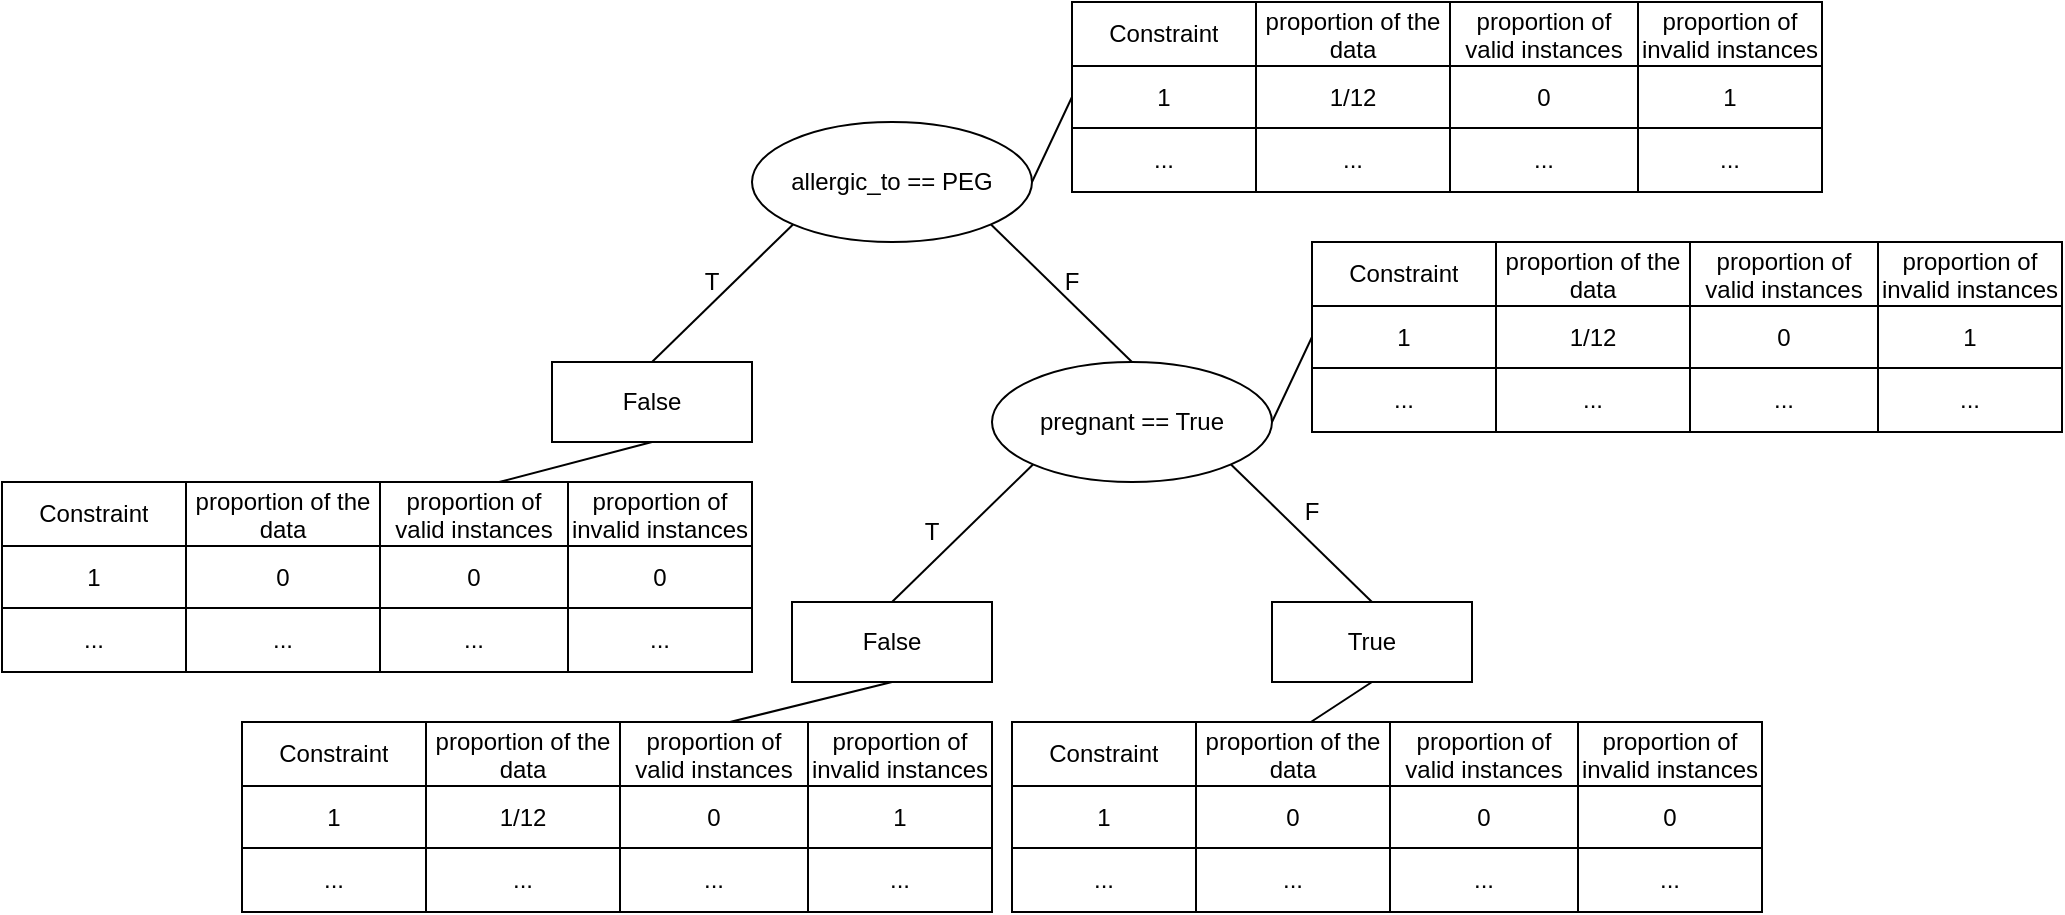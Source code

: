 <mxfile version="15.5.0" type="device"><diagram id="9Ys09b4Mtnu84P6SAnuR" name="Page-1"><mxGraphModel dx="2431" dy="877" grid="1" gridSize="10" guides="1" tooltips="1" connect="1" arrows="1" fold="1" page="1" pageScale="1" pageWidth="1169" pageHeight="1654" math="0" shadow="0"><root><mxCell id="0"/><mxCell id="1" parent="0"/><mxCell id="6cpjqheVmS0y2px9c0vN-4" style="rounded=0;orthogonalLoop=1;jettySize=auto;html=1;exitX=0;exitY=1;exitDx=0;exitDy=0;entryX=0.5;entryY=0;entryDx=0;entryDy=0;endArrow=none;endFill=0;" edge="1" parent="1" source="6cpjqheVmS0y2px9c0vN-1" target="6cpjqheVmS0y2px9c0vN-3"><mxGeometry relative="1" as="geometry"/></mxCell><mxCell id="6cpjqheVmS0y2px9c0vN-8" style="edgeStyle=none;rounded=0;orthogonalLoop=1;jettySize=auto;html=1;exitX=1;exitY=1;exitDx=0;exitDy=0;entryX=0.5;entryY=0;entryDx=0;entryDy=0;endArrow=none;endFill=0;" edge="1" parent="1" source="6cpjqheVmS0y2px9c0vN-1" target="6cpjqheVmS0y2px9c0vN-7"><mxGeometry relative="1" as="geometry"/></mxCell><mxCell id="6cpjqheVmS0y2px9c0vN-30" style="edgeStyle=none;rounded=0;orthogonalLoop=1;jettySize=auto;html=1;exitX=1;exitY=0.5;exitDx=0;exitDy=0;entryX=0;entryY=0.5;entryDx=0;entryDy=0;endArrow=none;endFill=0;" edge="1" parent="1" source="6cpjqheVmS0y2px9c0vN-1" target="6cpjqheVmS0y2px9c0vN-146"><mxGeometry relative="1" as="geometry"><mxPoint x="385" y="77.5" as="targetPoint"/></mxGeometry></mxCell><mxCell id="6cpjqheVmS0y2px9c0vN-1" value="allergic_to == PEG" style="ellipse;whiteSpace=wrap;html=1;" vertex="1" parent="1"><mxGeometry x="210" y="80" width="140" height="60" as="geometry"/></mxCell><mxCell id="6cpjqheVmS0y2px9c0vN-91" style="edgeStyle=none;rounded=0;orthogonalLoop=1;jettySize=auto;html=1;exitX=0.5;exitY=1;exitDx=0;exitDy=0;endArrow=none;endFill=0;" edge="1" parent="1" source="6cpjqheVmS0y2px9c0vN-3" target="6cpjqheVmS0y2px9c0vN-76"><mxGeometry relative="1" as="geometry"/></mxCell><mxCell id="6cpjqheVmS0y2px9c0vN-3" value="False" style="rounded=0;whiteSpace=wrap;html=1;" vertex="1" parent="1"><mxGeometry x="110" y="200" width="100" height="40" as="geometry"/></mxCell><mxCell id="6cpjqheVmS0y2px9c0vN-5" value="T" style="text;html=1;strokeColor=none;fillColor=none;align=center;verticalAlign=middle;whiteSpace=wrap;rounded=0;" vertex="1" parent="1"><mxGeometry x="160" y="145" width="60" height="30" as="geometry"/></mxCell><mxCell id="6cpjqheVmS0y2px9c0vN-10" style="edgeStyle=none;rounded=0;orthogonalLoop=1;jettySize=auto;html=1;exitX=0;exitY=1;exitDx=0;exitDy=0;endArrow=none;endFill=0;" edge="1" parent="1" source="6cpjqheVmS0y2px9c0vN-7"><mxGeometry relative="1" as="geometry"><mxPoint x="280" y="320" as="targetPoint"/></mxGeometry></mxCell><mxCell id="6cpjqheVmS0y2px9c0vN-14" style="edgeStyle=none;rounded=0;orthogonalLoop=1;jettySize=auto;html=1;exitX=1;exitY=1;exitDx=0;exitDy=0;entryX=0.5;entryY=0;entryDx=0;entryDy=0;endArrow=none;endFill=0;" edge="1" parent="1" source="6cpjqheVmS0y2px9c0vN-7" target="6cpjqheVmS0y2px9c0vN-13"><mxGeometry relative="1" as="geometry"/></mxCell><mxCell id="6cpjqheVmS0y2px9c0vN-74" style="edgeStyle=none;rounded=0;orthogonalLoop=1;jettySize=auto;html=1;exitX=1;exitY=0.5;exitDx=0;exitDy=0;entryX=0;entryY=0.5;entryDx=0;entryDy=0;endArrow=none;endFill=0;" edge="1" parent="1" source="6cpjqheVmS0y2px9c0vN-7"><mxGeometry relative="1" as="geometry"><mxPoint x="490" y="187.5" as="targetPoint"/></mxGeometry></mxCell><mxCell id="6cpjqheVmS0y2px9c0vN-7" value="pregnant == True" style="ellipse;whiteSpace=wrap;html=1;" vertex="1" parent="1"><mxGeometry x="330" y="200" width="140" height="60" as="geometry"/></mxCell><mxCell id="6cpjqheVmS0y2px9c0vN-9" value="F" style="text;html=1;strokeColor=none;fillColor=none;align=center;verticalAlign=middle;whiteSpace=wrap;rounded=0;" vertex="1" parent="1"><mxGeometry x="340" y="145" width="60" height="30" as="geometry"/></mxCell><mxCell id="6cpjqheVmS0y2px9c0vN-52" style="edgeStyle=none;rounded=0;orthogonalLoop=1;jettySize=auto;html=1;exitX=0.5;exitY=1;exitDx=0;exitDy=0;endArrow=none;endFill=0;entryX=0.629;entryY=0.063;entryDx=0;entryDy=0;entryPerimeter=0;" edge="1" parent="1" source="6cpjqheVmS0y2px9c0vN-11" target="6cpjqheVmS0y2px9c0vN-93"><mxGeometry relative="1" as="geometry"><mxPoint x="249.444" y="380" as="targetPoint"/></mxGeometry></mxCell><mxCell id="6cpjqheVmS0y2px9c0vN-11" value="False" style="rounded=0;whiteSpace=wrap;html=1;" vertex="1" parent="1"><mxGeometry x="230" y="320" width="100" height="40" as="geometry"/></mxCell><mxCell id="6cpjqheVmS0y2px9c0vN-12" value="T" style="text;html=1;strokeColor=none;fillColor=none;align=center;verticalAlign=middle;whiteSpace=wrap;rounded=0;" vertex="1" parent="1"><mxGeometry x="270" y="270" width="60" height="30" as="geometry"/></mxCell><mxCell id="6cpjqheVmS0y2px9c0vN-63" style="edgeStyle=none;rounded=0;orthogonalLoop=1;jettySize=auto;html=1;exitX=0.5;exitY=1;exitDx=0;exitDy=0;endArrow=none;endFill=0;" edge="1" parent="1" source="6cpjqheVmS0y2px9c0vN-13"><mxGeometry relative="1" as="geometry"><mxPoint x="489.444" y="380" as="targetPoint"/></mxGeometry></mxCell><mxCell id="6cpjqheVmS0y2px9c0vN-13" value="True" style="rounded=0;whiteSpace=wrap;html=1;" vertex="1" parent="1"><mxGeometry x="470" y="320" width="100" height="40" as="geometry"/></mxCell><mxCell id="6cpjqheVmS0y2px9c0vN-15" value="F" style="text;html=1;strokeColor=none;fillColor=none;align=center;verticalAlign=middle;whiteSpace=wrap;rounded=0;" vertex="1" parent="1"><mxGeometry x="460" y="260" width="60" height="30" as="geometry"/></mxCell><mxCell id="6cpjqheVmS0y2px9c0vN-75" value="" style="shape=table;startSize=0;container=1;collapsible=0;childLayout=tableLayout;" vertex="1" parent="1"><mxGeometry x="-165" y="260" width="375" height="95" as="geometry"/></mxCell><mxCell id="6cpjqheVmS0y2px9c0vN-76" value="" style="shape=partialRectangle;collapsible=0;dropTarget=0;pointerEvents=0;fillColor=none;top=0;left=0;bottom=0;right=0;points=[[0,0.5],[1,0.5]];portConstraint=eastwest;" vertex="1" parent="6cpjqheVmS0y2px9c0vN-75"><mxGeometry width="375" height="32" as="geometry"/></mxCell><mxCell id="6cpjqheVmS0y2px9c0vN-77" value="Constraint" style="shape=partialRectangle;html=1;whiteSpace=wrap;connectable=0;overflow=hidden;fillColor=none;top=0;left=0;bottom=0;right=0;pointerEvents=1;" vertex="1" parent="6cpjqheVmS0y2px9c0vN-76"><mxGeometry width="92" height="32" as="geometry"><mxRectangle width="92" height="32" as="alternateBounds"/></mxGeometry></mxCell><mxCell id="6cpjqheVmS0y2px9c0vN-78" value="proportion of the data" style="shape=partialRectangle;html=1;whiteSpace=wrap;connectable=0;overflow=hidden;fillColor=none;top=0;left=0;bottom=0;right=0;pointerEvents=1;" vertex="1" parent="6cpjqheVmS0y2px9c0vN-76"><mxGeometry x="92" width="97" height="32" as="geometry"><mxRectangle width="97" height="32" as="alternateBounds"/></mxGeometry></mxCell><mxCell id="6cpjqheVmS0y2px9c0vN-79" value="proportion of valid instances" style="shape=partialRectangle;html=1;whiteSpace=wrap;connectable=0;overflow=hidden;fillColor=none;top=0;left=0;bottom=0;right=0;pointerEvents=1;" vertex="1" parent="6cpjqheVmS0y2px9c0vN-76"><mxGeometry x="189" width="94" height="32" as="geometry"><mxRectangle width="94" height="32" as="alternateBounds"/></mxGeometry></mxCell><mxCell id="6cpjqheVmS0y2px9c0vN-88" value="proportion of invalid instances" style="shape=partialRectangle;html=1;whiteSpace=wrap;connectable=0;overflow=hidden;fillColor=none;top=0;left=0;bottom=0;right=0;pointerEvents=1;" vertex="1" parent="6cpjqheVmS0y2px9c0vN-76"><mxGeometry x="283" width="92" height="32" as="geometry"><mxRectangle width="92" height="32" as="alternateBounds"/></mxGeometry></mxCell><mxCell id="6cpjqheVmS0y2px9c0vN-80" value="" style="shape=partialRectangle;collapsible=0;dropTarget=0;pointerEvents=0;fillColor=none;top=0;left=0;bottom=0;right=0;points=[[0,0.5],[1,0.5]];portConstraint=eastwest;" vertex="1" parent="6cpjqheVmS0y2px9c0vN-75"><mxGeometry y="32" width="375" height="31" as="geometry"/></mxCell><mxCell id="6cpjqheVmS0y2px9c0vN-81" value="1" style="shape=partialRectangle;html=1;whiteSpace=wrap;connectable=0;overflow=hidden;fillColor=none;top=0;left=0;bottom=0;right=0;pointerEvents=1;" vertex="1" parent="6cpjqheVmS0y2px9c0vN-80"><mxGeometry width="92" height="31" as="geometry"><mxRectangle width="92" height="31" as="alternateBounds"/></mxGeometry></mxCell><mxCell id="6cpjqheVmS0y2px9c0vN-82" value="0" style="shape=partialRectangle;html=1;whiteSpace=wrap;connectable=0;overflow=hidden;fillColor=none;top=0;left=0;bottom=0;right=0;pointerEvents=1;" vertex="1" parent="6cpjqheVmS0y2px9c0vN-80"><mxGeometry x="92" width="97" height="31" as="geometry"><mxRectangle width="97" height="31" as="alternateBounds"/></mxGeometry></mxCell><mxCell id="6cpjqheVmS0y2px9c0vN-83" value="0" style="shape=partialRectangle;html=1;whiteSpace=wrap;connectable=0;overflow=hidden;fillColor=none;top=0;left=0;bottom=0;right=0;pointerEvents=1;" vertex="1" parent="6cpjqheVmS0y2px9c0vN-80"><mxGeometry x="189" width="94" height="31" as="geometry"><mxRectangle width="94" height="31" as="alternateBounds"/></mxGeometry></mxCell><mxCell id="6cpjqheVmS0y2px9c0vN-89" value="0" style="shape=partialRectangle;html=1;whiteSpace=wrap;connectable=0;overflow=hidden;fillColor=none;top=0;left=0;bottom=0;right=0;pointerEvents=1;" vertex="1" parent="6cpjqheVmS0y2px9c0vN-80"><mxGeometry x="283" width="92" height="31" as="geometry"><mxRectangle width="92" height="31" as="alternateBounds"/></mxGeometry></mxCell><mxCell id="6cpjqheVmS0y2px9c0vN-84" value="" style="shape=partialRectangle;collapsible=0;dropTarget=0;pointerEvents=0;fillColor=none;top=0;left=0;bottom=0;right=0;points=[[0,0.5],[1,0.5]];portConstraint=eastwest;" vertex="1" parent="6cpjqheVmS0y2px9c0vN-75"><mxGeometry y="63" width="375" height="32" as="geometry"/></mxCell><mxCell id="6cpjqheVmS0y2px9c0vN-85" value="..." style="shape=partialRectangle;html=1;whiteSpace=wrap;connectable=0;overflow=hidden;fillColor=none;top=0;left=0;bottom=0;right=0;pointerEvents=1;" vertex="1" parent="6cpjqheVmS0y2px9c0vN-84"><mxGeometry width="92" height="32" as="geometry"><mxRectangle width="92" height="32" as="alternateBounds"/></mxGeometry></mxCell><mxCell id="6cpjqheVmS0y2px9c0vN-86" value="..." style="shape=partialRectangle;html=1;whiteSpace=wrap;connectable=0;overflow=hidden;fillColor=none;top=0;left=0;bottom=0;right=0;pointerEvents=1;" vertex="1" parent="6cpjqheVmS0y2px9c0vN-84"><mxGeometry x="92" width="97" height="32" as="geometry"><mxRectangle width="97" height="32" as="alternateBounds"/></mxGeometry></mxCell><mxCell id="6cpjqheVmS0y2px9c0vN-87" value="..." style="shape=partialRectangle;html=1;whiteSpace=wrap;connectable=0;overflow=hidden;fillColor=none;top=0;left=0;bottom=0;right=0;pointerEvents=1;" vertex="1" parent="6cpjqheVmS0y2px9c0vN-84"><mxGeometry x="189" width="94" height="32" as="geometry"><mxRectangle width="94" height="32" as="alternateBounds"/></mxGeometry></mxCell><mxCell id="6cpjqheVmS0y2px9c0vN-90" value="..." style="shape=partialRectangle;html=1;whiteSpace=wrap;connectable=0;overflow=hidden;fillColor=none;top=0;left=0;bottom=0;right=0;pointerEvents=1;" vertex="1" parent="6cpjqheVmS0y2px9c0vN-84"><mxGeometry x="283" width="92" height="32" as="geometry"><mxRectangle width="92" height="32" as="alternateBounds"/></mxGeometry></mxCell><mxCell id="6cpjqheVmS0y2px9c0vN-92" value="" style="shape=table;startSize=0;container=1;collapsible=0;childLayout=tableLayout;" vertex="1" parent="1"><mxGeometry x="-45" y="380" width="375" height="95" as="geometry"/></mxCell><mxCell id="6cpjqheVmS0y2px9c0vN-93" value="" style="shape=partialRectangle;collapsible=0;dropTarget=0;pointerEvents=0;fillColor=none;top=0;left=0;bottom=0;right=0;points=[[0,0.5],[1,0.5]];portConstraint=eastwest;" vertex="1" parent="6cpjqheVmS0y2px9c0vN-92"><mxGeometry width="375" height="32" as="geometry"/></mxCell><mxCell id="6cpjqheVmS0y2px9c0vN-94" value="Constraint" style="shape=partialRectangle;html=1;whiteSpace=wrap;connectable=0;overflow=hidden;fillColor=none;top=0;left=0;bottom=0;right=0;pointerEvents=1;" vertex="1" parent="6cpjqheVmS0y2px9c0vN-93"><mxGeometry width="92" height="32" as="geometry"><mxRectangle width="92" height="32" as="alternateBounds"/></mxGeometry></mxCell><mxCell id="6cpjqheVmS0y2px9c0vN-95" value="proportion of the data" style="shape=partialRectangle;html=1;whiteSpace=wrap;connectable=0;overflow=hidden;fillColor=none;top=0;left=0;bottom=0;right=0;pointerEvents=1;" vertex="1" parent="6cpjqheVmS0y2px9c0vN-93"><mxGeometry x="92" width="97" height="32" as="geometry"><mxRectangle width="97" height="32" as="alternateBounds"/></mxGeometry></mxCell><mxCell id="6cpjqheVmS0y2px9c0vN-96" value="proportion of valid instances" style="shape=partialRectangle;html=1;whiteSpace=wrap;connectable=0;overflow=hidden;fillColor=none;top=0;left=0;bottom=0;right=0;pointerEvents=1;" vertex="1" parent="6cpjqheVmS0y2px9c0vN-93"><mxGeometry x="189" width="94" height="32" as="geometry"><mxRectangle width="94" height="32" as="alternateBounds"/></mxGeometry></mxCell><mxCell id="6cpjqheVmS0y2px9c0vN-97" value="proportion of invalid instances" style="shape=partialRectangle;html=1;whiteSpace=wrap;connectable=0;overflow=hidden;fillColor=none;top=0;left=0;bottom=0;right=0;pointerEvents=1;" vertex="1" parent="6cpjqheVmS0y2px9c0vN-93"><mxGeometry x="283" width="92" height="32" as="geometry"><mxRectangle width="92" height="32" as="alternateBounds"/></mxGeometry></mxCell><mxCell id="6cpjqheVmS0y2px9c0vN-98" value="" style="shape=partialRectangle;collapsible=0;dropTarget=0;pointerEvents=0;fillColor=none;top=0;left=0;bottom=0;right=0;points=[[0,0.5],[1,0.5]];portConstraint=eastwest;" vertex="1" parent="6cpjqheVmS0y2px9c0vN-92"><mxGeometry y="32" width="375" height="31" as="geometry"/></mxCell><mxCell id="6cpjqheVmS0y2px9c0vN-99" value="1" style="shape=partialRectangle;html=1;whiteSpace=wrap;connectable=0;overflow=hidden;fillColor=none;top=0;left=0;bottom=0;right=0;pointerEvents=1;" vertex="1" parent="6cpjqheVmS0y2px9c0vN-98"><mxGeometry width="92" height="31" as="geometry"><mxRectangle width="92" height="31" as="alternateBounds"/></mxGeometry></mxCell><mxCell id="6cpjqheVmS0y2px9c0vN-100" value="1/12" style="shape=partialRectangle;html=1;whiteSpace=wrap;connectable=0;overflow=hidden;fillColor=none;top=0;left=0;bottom=0;right=0;pointerEvents=1;" vertex="1" parent="6cpjqheVmS0y2px9c0vN-98"><mxGeometry x="92" width="97" height="31" as="geometry"><mxRectangle width="97" height="31" as="alternateBounds"/></mxGeometry></mxCell><mxCell id="6cpjqheVmS0y2px9c0vN-101" value="0" style="shape=partialRectangle;html=1;whiteSpace=wrap;connectable=0;overflow=hidden;fillColor=none;top=0;left=0;bottom=0;right=0;pointerEvents=1;" vertex="1" parent="6cpjqheVmS0y2px9c0vN-98"><mxGeometry x="189" width="94" height="31" as="geometry"><mxRectangle width="94" height="31" as="alternateBounds"/></mxGeometry></mxCell><mxCell id="6cpjqheVmS0y2px9c0vN-102" value="1" style="shape=partialRectangle;html=1;whiteSpace=wrap;connectable=0;overflow=hidden;fillColor=none;top=0;left=0;bottom=0;right=0;pointerEvents=1;" vertex="1" parent="6cpjqheVmS0y2px9c0vN-98"><mxGeometry x="283" width="92" height="31" as="geometry"><mxRectangle width="92" height="31" as="alternateBounds"/></mxGeometry></mxCell><mxCell id="6cpjqheVmS0y2px9c0vN-103" value="" style="shape=partialRectangle;collapsible=0;dropTarget=0;pointerEvents=0;fillColor=none;top=0;left=0;bottom=0;right=0;points=[[0,0.5],[1,0.5]];portConstraint=eastwest;" vertex="1" parent="6cpjqheVmS0y2px9c0vN-92"><mxGeometry y="63" width="375" height="32" as="geometry"/></mxCell><mxCell id="6cpjqheVmS0y2px9c0vN-104" value="..." style="shape=partialRectangle;html=1;whiteSpace=wrap;connectable=0;overflow=hidden;fillColor=none;top=0;left=0;bottom=0;right=0;pointerEvents=1;" vertex="1" parent="6cpjqheVmS0y2px9c0vN-103"><mxGeometry width="92" height="32" as="geometry"><mxRectangle width="92" height="32" as="alternateBounds"/></mxGeometry></mxCell><mxCell id="6cpjqheVmS0y2px9c0vN-105" value="..." style="shape=partialRectangle;html=1;whiteSpace=wrap;connectable=0;overflow=hidden;fillColor=none;top=0;left=0;bottom=0;right=0;pointerEvents=1;" vertex="1" parent="6cpjqheVmS0y2px9c0vN-103"><mxGeometry x="92" width="97" height="32" as="geometry"><mxRectangle width="97" height="32" as="alternateBounds"/></mxGeometry></mxCell><mxCell id="6cpjqheVmS0y2px9c0vN-106" value="..." style="shape=partialRectangle;html=1;whiteSpace=wrap;connectable=0;overflow=hidden;fillColor=none;top=0;left=0;bottom=0;right=0;pointerEvents=1;" vertex="1" parent="6cpjqheVmS0y2px9c0vN-103"><mxGeometry x="189" width="94" height="32" as="geometry"><mxRectangle width="94" height="32" as="alternateBounds"/></mxGeometry></mxCell><mxCell id="6cpjqheVmS0y2px9c0vN-107" value="..." style="shape=partialRectangle;html=1;whiteSpace=wrap;connectable=0;overflow=hidden;fillColor=none;top=0;left=0;bottom=0;right=0;pointerEvents=1;" vertex="1" parent="6cpjqheVmS0y2px9c0vN-103"><mxGeometry x="283" width="92" height="32" as="geometry"><mxRectangle width="92" height="32" as="alternateBounds"/></mxGeometry></mxCell><mxCell id="6cpjqheVmS0y2px9c0vN-108" value="" style="shape=table;startSize=0;container=1;collapsible=0;childLayout=tableLayout;" vertex="1" parent="1"><mxGeometry x="340" y="380" width="375" height="95" as="geometry"/></mxCell><mxCell id="6cpjqheVmS0y2px9c0vN-109" value="" style="shape=partialRectangle;collapsible=0;dropTarget=0;pointerEvents=0;fillColor=none;top=0;left=0;bottom=0;right=0;points=[[0,0.5],[1,0.5]];portConstraint=eastwest;" vertex="1" parent="6cpjqheVmS0y2px9c0vN-108"><mxGeometry width="375" height="32" as="geometry"/></mxCell><mxCell id="6cpjqheVmS0y2px9c0vN-110" value="Constraint" style="shape=partialRectangle;html=1;whiteSpace=wrap;connectable=0;overflow=hidden;fillColor=none;top=0;left=0;bottom=0;right=0;pointerEvents=1;" vertex="1" parent="6cpjqheVmS0y2px9c0vN-109"><mxGeometry width="92" height="32" as="geometry"><mxRectangle width="92" height="32" as="alternateBounds"/></mxGeometry></mxCell><mxCell id="6cpjqheVmS0y2px9c0vN-111" value="proportion of the data" style="shape=partialRectangle;html=1;whiteSpace=wrap;connectable=0;overflow=hidden;fillColor=none;top=0;left=0;bottom=0;right=0;pointerEvents=1;" vertex="1" parent="6cpjqheVmS0y2px9c0vN-109"><mxGeometry x="92" width="97" height="32" as="geometry"><mxRectangle width="97" height="32" as="alternateBounds"/></mxGeometry></mxCell><mxCell id="6cpjqheVmS0y2px9c0vN-112" value="proportion of valid instances" style="shape=partialRectangle;html=1;whiteSpace=wrap;connectable=0;overflow=hidden;fillColor=none;top=0;left=0;bottom=0;right=0;pointerEvents=1;" vertex="1" parent="6cpjqheVmS0y2px9c0vN-109"><mxGeometry x="189" width="94" height="32" as="geometry"><mxRectangle width="94" height="32" as="alternateBounds"/></mxGeometry></mxCell><mxCell id="6cpjqheVmS0y2px9c0vN-113" value="proportion of invalid instances" style="shape=partialRectangle;html=1;whiteSpace=wrap;connectable=0;overflow=hidden;fillColor=none;top=0;left=0;bottom=0;right=0;pointerEvents=1;" vertex="1" parent="6cpjqheVmS0y2px9c0vN-109"><mxGeometry x="283" width="92" height="32" as="geometry"><mxRectangle width="92" height="32" as="alternateBounds"/></mxGeometry></mxCell><mxCell id="6cpjqheVmS0y2px9c0vN-114" value="" style="shape=partialRectangle;collapsible=0;dropTarget=0;pointerEvents=0;fillColor=none;top=0;left=0;bottom=0;right=0;points=[[0,0.5],[1,0.5]];portConstraint=eastwest;" vertex="1" parent="6cpjqheVmS0y2px9c0vN-108"><mxGeometry y="32" width="375" height="31" as="geometry"/></mxCell><mxCell id="6cpjqheVmS0y2px9c0vN-115" value="1" style="shape=partialRectangle;html=1;whiteSpace=wrap;connectable=0;overflow=hidden;fillColor=none;top=0;left=0;bottom=0;right=0;pointerEvents=1;" vertex="1" parent="6cpjqheVmS0y2px9c0vN-114"><mxGeometry width="92" height="31" as="geometry"><mxRectangle width="92" height="31" as="alternateBounds"/></mxGeometry></mxCell><mxCell id="6cpjqheVmS0y2px9c0vN-116" value="0" style="shape=partialRectangle;html=1;whiteSpace=wrap;connectable=0;overflow=hidden;fillColor=none;top=0;left=0;bottom=0;right=0;pointerEvents=1;" vertex="1" parent="6cpjqheVmS0y2px9c0vN-114"><mxGeometry x="92" width="97" height="31" as="geometry"><mxRectangle width="97" height="31" as="alternateBounds"/></mxGeometry></mxCell><mxCell id="6cpjqheVmS0y2px9c0vN-117" value="0" style="shape=partialRectangle;html=1;whiteSpace=wrap;connectable=0;overflow=hidden;fillColor=none;top=0;left=0;bottom=0;right=0;pointerEvents=1;" vertex="1" parent="6cpjqheVmS0y2px9c0vN-114"><mxGeometry x="189" width="94" height="31" as="geometry"><mxRectangle width="94" height="31" as="alternateBounds"/></mxGeometry></mxCell><mxCell id="6cpjqheVmS0y2px9c0vN-118" value="0" style="shape=partialRectangle;html=1;whiteSpace=wrap;connectable=0;overflow=hidden;fillColor=none;top=0;left=0;bottom=0;right=0;pointerEvents=1;" vertex="1" parent="6cpjqheVmS0y2px9c0vN-114"><mxGeometry x="283" width="92" height="31" as="geometry"><mxRectangle width="92" height="31" as="alternateBounds"/></mxGeometry></mxCell><mxCell id="6cpjqheVmS0y2px9c0vN-119" value="" style="shape=partialRectangle;collapsible=0;dropTarget=0;pointerEvents=0;fillColor=none;top=0;left=0;bottom=0;right=0;points=[[0,0.5],[1,0.5]];portConstraint=eastwest;" vertex="1" parent="6cpjqheVmS0y2px9c0vN-108"><mxGeometry y="63" width="375" height="32" as="geometry"/></mxCell><mxCell id="6cpjqheVmS0y2px9c0vN-120" value="..." style="shape=partialRectangle;html=1;whiteSpace=wrap;connectable=0;overflow=hidden;fillColor=none;top=0;left=0;bottom=0;right=0;pointerEvents=1;" vertex="1" parent="6cpjqheVmS0y2px9c0vN-119"><mxGeometry width="92" height="32" as="geometry"><mxRectangle width="92" height="32" as="alternateBounds"/></mxGeometry></mxCell><mxCell id="6cpjqheVmS0y2px9c0vN-121" value="..." style="shape=partialRectangle;html=1;whiteSpace=wrap;connectable=0;overflow=hidden;fillColor=none;top=0;left=0;bottom=0;right=0;pointerEvents=1;" vertex="1" parent="6cpjqheVmS0y2px9c0vN-119"><mxGeometry x="92" width="97" height="32" as="geometry"><mxRectangle width="97" height="32" as="alternateBounds"/></mxGeometry></mxCell><mxCell id="6cpjqheVmS0y2px9c0vN-122" value="..." style="shape=partialRectangle;html=1;whiteSpace=wrap;connectable=0;overflow=hidden;fillColor=none;top=0;left=0;bottom=0;right=0;pointerEvents=1;" vertex="1" parent="6cpjqheVmS0y2px9c0vN-119"><mxGeometry x="189" width="94" height="32" as="geometry"><mxRectangle width="94" height="32" as="alternateBounds"/></mxGeometry></mxCell><mxCell id="6cpjqheVmS0y2px9c0vN-123" value="..." style="shape=partialRectangle;html=1;whiteSpace=wrap;connectable=0;overflow=hidden;fillColor=none;top=0;left=0;bottom=0;right=0;pointerEvents=1;" vertex="1" parent="6cpjqheVmS0y2px9c0vN-119"><mxGeometry x="283" width="92" height="32" as="geometry"><mxRectangle width="92" height="32" as="alternateBounds"/></mxGeometry></mxCell><mxCell id="6cpjqheVmS0y2px9c0vN-124" value="" style="shape=table;startSize=0;container=1;collapsible=0;childLayout=tableLayout;" vertex="1" parent="1"><mxGeometry x="490" y="140" width="375" height="95" as="geometry"/></mxCell><mxCell id="6cpjqheVmS0y2px9c0vN-125" value="" style="shape=partialRectangle;collapsible=0;dropTarget=0;pointerEvents=0;fillColor=none;top=0;left=0;bottom=0;right=0;points=[[0,0.5],[1,0.5]];portConstraint=eastwest;" vertex="1" parent="6cpjqheVmS0y2px9c0vN-124"><mxGeometry width="375" height="32" as="geometry"/></mxCell><mxCell id="6cpjqheVmS0y2px9c0vN-126" value="Constraint" style="shape=partialRectangle;html=1;whiteSpace=wrap;connectable=0;overflow=hidden;fillColor=none;top=0;left=0;bottom=0;right=0;pointerEvents=1;" vertex="1" parent="6cpjqheVmS0y2px9c0vN-125"><mxGeometry width="92" height="32" as="geometry"><mxRectangle width="92" height="32" as="alternateBounds"/></mxGeometry></mxCell><mxCell id="6cpjqheVmS0y2px9c0vN-127" value="proportion of the data" style="shape=partialRectangle;html=1;whiteSpace=wrap;connectable=0;overflow=hidden;fillColor=none;top=0;left=0;bottom=0;right=0;pointerEvents=1;" vertex="1" parent="6cpjqheVmS0y2px9c0vN-125"><mxGeometry x="92" width="97" height="32" as="geometry"><mxRectangle width="97" height="32" as="alternateBounds"/></mxGeometry></mxCell><mxCell id="6cpjqheVmS0y2px9c0vN-128" value="proportion of valid instances" style="shape=partialRectangle;html=1;whiteSpace=wrap;connectable=0;overflow=hidden;fillColor=none;top=0;left=0;bottom=0;right=0;pointerEvents=1;" vertex="1" parent="6cpjqheVmS0y2px9c0vN-125"><mxGeometry x="189" width="94" height="32" as="geometry"><mxRectangle width="94" height="32" as="alternateBounds"/></mxGeometry></mxCell><mxCell id="6cpjqheVmS0y2px9c0vN-129" value="proportion of invalid instances" style="shape=partialRectangle;html=1;whiteSpace=wrap;connectable=0;overflow=hidden;fillColor=none;top=0;left=0;bottom=0;right=0;pointerEvents=1;" vertex="1" parent="6cpjqheVmS0y2px9c0vN-125"><mxGeometry x="283" width="92" height="32" as="geometry"><mxRectangle width="92" height="32" as="alternateBounds"/></mxGeometry></mxCell><mxCell id="6cpjqheVmS0y2px9c0vN-130" value="" style="shape=partialRectangle;collapsible=0;dropTarget=0;pointerEvents=0;fillColor=none;top=0;left=0;bottom=0;right=0;points=[[0,0.5],[1,0.5]];portConstraint=eastwest;" vertex="1" parent="6cpjqheVmS0y2px9c0vN-124"><mxGeometry y="32" width="375" height="31" as="geometry"/></mxCell><mxCell id="6cpjqheVmS0y2px9c0vN-131" value="1" style="shape=partialRectangle;html=1;whiteSpace=wrap;connectable=0;overflow=hidden;fillColor=none;top=0;left=0;bottom=0;right=0;pointerEvents=1;" vertex="1" parent="6cpjqheVmS0y2px9c0vN-130"><mxGeometry width="92" height="31" as="geometry"><mxRectangle width="92" height="31" as="alternateBounds"/></mxGeometry></mxCell><mxCell id="6cpjqheVmS0y2px9c0vN-132" value="1/12" style="shape=partialRectangle;html=1;whiteSpace=wrap;connectable=0;overflow=hidden;fillColor=none;top=0;left=0;bottom=0;right=0;pointerEvents=1;" vertex="1" parent="6cpjqheVmS0y2px9c0vN-130"><mxGeometry x="92" width="97" height="31" as="geometry"><mxRectangle width="97" height="31" as="alternateBounds"/></mxGeometry></mxCell><mxCell id="6cpjqheVmS0y2px9c0vN-133" value="0" style="shape=partialRectangle;html=1;whiteSpace=wrap;connectable=0;overflow=hidden;fillColor=none;top=0;left=0;bottom=0;right=0;pointerEvents=1;" vertex="1" parent="6cpjqheVmS0y2px9c0vN-130"><mxGeometry x="189" width="94" height="31" as="geometry"><mxRectangle width="94" height="31" as="alternateBounds"/></mxGeometry></mxCell><mxCell id="6cpjqheVmS0y2px9c0vN-134" value="1" style="shape=partialRectangle;html=1;whiteSpace=wrap;connectable=0;overflow=hidden;fillColor=none;top=0;left=0;bottom=0;right=0;pointerEvents=1;" vertex="1" parent="6cpjqheVmS0y2px9c0vN-130"><mxGeometry x="283" width="92" height="31" as="geometry"><mxRectangle width="92" height="31" as="alternateBounds"/></mxGeometry></mxCell><mxCell id="6cpjqheVmS0y2px9c0vN-135" value="" style="shape=partialRectangle;collapsible=0;dropTarget=0;pointerEvents=0;fillColor=none;top=0;left=0;bottom=0;right=0;points=[[0,0.5],[1,0.5]];portConstraint=eastwest;" vertex="1" parent="6cpjqheVmS0y2px9c0vN-124"><mxGeometry y="63" width="375" height="32" as="geometry"/></mxCell><mxCell id="6cpjqheVmS0y2px9c0vN-136" value="..." style="shape=partialRectangle;html=1;whiteSpace=wrap;connectable=0;overflow=hidden;fillColor=none;top=0;left=0;bottom=0;right=0;pointerEvents=1;" vertex="1" parent="6cpjqheVmS0y2px9c0vN-135"><mxGeometry width="92" height="32" as="geometry"><mxRectangle width="92" height="32" as="alternateBounds"/></mxGeometry></mxCell><mxCell id="6cpjqheVmS0y2px9c0vN-137" value="..." style="shape=partialRectangle;html=1;whiteSpace=wrap;connectable=0;overflow=hidden;fillColor=none;top=0;left=0;bottom=0;right=0;pointerEvents=1;" vertex="1" parent="6cpjqheVmS0y2px9c0vN-135"><mxGeometry x="92" width="97" height="32" as="geometry"><mxRectangle width="97" height="32" as="alternateBounds"/></mxGeometry></mxCell><mxCell id="6cpjqheVmS0y2px9c0vN-138" value="..." style="shape=partialRectangle;html=1;whiteSpace=wrap;connectable=0;overflow=hidden;fillColor=none;top=0;left=0;bottom=0;right=0;pointerEvents=1;" vertex="1" parent="6cpjqheVmS0y2px9c0vN-135"><mxGeometry x="189" width="94" height="32" as="geometry"><mxRectangle width="94" height="32" as="alternateBounds"/></mxGeometry></mxCell><mxCell id="6cpjqheVmS0y2px9c0vN-139" value="..." style="shape=partialRectangle;html=1;whiteSpace=wrap;connectable=0;overflow=hidden;fillColor=none;top=0;left=0;bottom=0;right=0;pointerEvents=1;" vertex="1" parent="6cpjqheVmS0y2px9c0vN-135"><mxGeometry x="283" width="92" height="32" as="geometry"><mxRectangle width="92" height="32" as="alternateBounds"/></mxGeometry></mxCell><mxCell id="6cpjqheVmS0y2px9c0vN-140" value="" style="shape=table;startSize=0;container=1;collapsible=0;childLayout=tableLayout;" vertex="1" parent="1"><mxGeometry x="370" y="20" width="375" height="95" as="geometry"/></mxCell><mxCell id="6cpjqheVmS0y2px9c0vN-141" value="" style="shape=partialRectangle;collapsible=0;dropTarget=0;pointerEvents=0;fillColor=none;top=0;left=0;bottom=0;right=0;points=[[0,0.5],[1,0.5]];portConstraint=eastwest;" vertex="1" parent="6cpjqheVmS0y2px9c0vN-140"><mxGeometry width="375" height="32" as="geometry"/></mxCell><mxCell id="6cpjqheVmS0y2px9c0vN-142" value="Constraint" style="shape=partialRectangle;html=1;whiteSpace=wrap;connectable=0;overflow=hidden;fillColor=none;top=0;left=0;bottom=0;right=0;pointerEvents=1;" vertex="1" parent="6cpjqheVmS0y2px9c0vN-141"><mxGeometry width="92" height="32" as="geometry"><mxRectangle width="92" height="32" as="alternateBounds"/></mxGeometry></mxCell><mxCell id="6cpjqheVmS0y2px9c0vN-143" value="proportion of the data" style="shape=partialRectangle;html=1;whiteSpace=wrap;connectable=0;overflow=hidden;fillColor=none;top=0;left=0;bottom=0;right=0;pointerEvents=1;" vertex="1" parent="6cpjqheVmS0y2px9c0vN-141"><mxGeometry x="92" width="97" height="32" as="geometry"><mxRectangle width="97" height="32" as="alternateBounds"/></mxGeometry></mxCell><mxCell id="6cpjqheVmS0y2px9c0vN-144" value="proportion of valid instances" style="shape=partialRectangle;html=1;whiteSpace=wrap;connectable=0;overflow=hidden;fillColor=none;top=0;left=0;bottom=0;right=0;pointerEvents=1;" vertex="1" parent="6cpjqheVmS0y2px9c0vN-141"><mxGeometry x="189" width="94" height="32" as="geometry"><mxRectangle width="94" height="32" as="alternateBounds"/></mxGeometry></mxCell><mxCell id="6cpjqheVmS0y2px9c0vN-145" value="proportion of invalid instances" style="shape=partialRectangle;html=1;whiteSpace=wrap;connectable=0;overflow=hidden;fillColor=none;top=0;left=0;bottom=0;right=0;pointerEvents=1;" vertex="1" parent="6cpjqheVmS0y2px9c0vN-141"><mxGeometry x="283" width="92" height="32" as="geometry"><mxRectangle width="92" height="32" as="alternateBounds"/></mxGeometry></mxCell><mxCell id="6cpjqheVmS0y2px9c0vN-146" value="" style="shape=partialRectangle;collapsible=0;dropTarget=0;pointerEvents=0;fillColor=none;top=0;left=0;bottom=0;right=0;points=[[0,0.5],[1,0.5]];portConstraint=eastwest;" vertex="1" parent="6cpjqheVmS0y2px9c0vN-140"><mxGeometry y="32" width="375" height="31" as="geometry"/></mxCell><mxCell id="6cpjqheVmS0y2px9c0vN-147" value="1" style="shape=partialRectangle;html=1;whiteSpace=wrap;connectable=0;overflow=hidden;fillColor=none;top=0;left=0;bottom=0;right=0;pointerEvents=1;" vertex="1" parent="6cpjqheVmS0y2px9c0vN-146"><mxGeometry width="92" height="31" as="geometry"><mxRectangle width="92" height="31" as="alternateBounds"/></mxGeometry></mxCell><mxCell id="6cpjqheVmS0y2px9c0vN-148" value="1/12" style="shape=partialRectangle;html=1;whiteSpace=wrap;connectable=0;overflow=hidden;fillColor=none;top=0;left=0;bottom=0;right=0;pointerEvents=1;" vertex="1" parent="6cpjqheVmS0y2px9c0vN-146"><mxGeometry x="92" width="97" height="31" as="geometry"><mxRectangle width="97" height="31" as="alternateBounds"/></mxGeometry></mxCell><mxCell id="6cpjqheVmS0y2px9c0vN-149" value="0" style="shape=partialRectangle;html=1;whiteSpace=wrap;connectable=0;overflow=hidden;fillColor=none;top=0;left=0;bottom=0;right=0;pointerEvents=1;" vertex="1" parent="6cpjqheVmS0y2px9c0vN-146"><mxGeometry x="189" width="94" height="31" as="geometry"><mxRectangle width="94" height="31" as="alternateBounds"/></mxGeometry></mxCell><mxCell id="6cpjqheVmS0y2px9c0vN-150" value="1" style="shape=partialRectangle;html=1;whiteSpace=wrap;connectable=0;overflow=hidden;fillColor=none;top=0;left=0;bottom=0;right=0;pointerEvents=1;" vertex="1" parent="6cpjqheVmS0y2px9c0vN-146"><mxGeometry x="283" width="92" height="31" as="geometry"><mxRectangle width="92" height="31" as="alternateBounds"/></mxGeometry></mxCell><mxCell id="6cpjqheVmS0y2px9c0vN-151" value="" style="shape=partialRectangle;collapsible=0;dropTarget=0;pointerEvents=0;fillColor=none;top=0;left=0;bottom=0;right=0;points=[[0,0.5],[1,0.5]];portConstraint=eastwest;" vertex="1" parent="6cpjqheVmS0y2px9c0vN-140"><mxGeometry y="63" width="375" height="32" as="geometry"/></mxCell><mxCell id="6cpjqheVmS0y2px9c0vN-152" value="..." style="shape=partialRectangle;html=1;whiteSpace=wrap;connectable=0;overflow=hidden;fillColor=none;top=0;left=0;bottom=0;right=0;pointerEvents=1;" vertex="1" parent="6cpjqheVmS0y2px9c0vN-151"><mxGeometry width="92" height="32" as="geometry"><mxRectangle width="92" height="32" as="alternateBounds"/></mxGeometry></mxCell><mxCell id="6cpjqheVmS0y2px9c0vN-153" value="..." style="shape=partialRectangle;html=1;whiteSpace=wrap;connectable=0;overflow=hidden;fillColor=none;top=0;left=0;bottom=0;right=0;pointerEvents=1;" vertex="1" parent="6cpjqheVmS0y2px9c0vN-151"><mxGeometry x="92" width="97" height="32" as="geometry"><mxRectangle width="97" height="32" as="alternateBounds"/></mxGeometry></mxCell><mxCell id="6cpjqheVmS0y2px9c0vN-154" value="..." style="shape=partialRectangle;html=1;whiteSpace=wrap;connectable=0;overflow=hidden;fillColor=none;top=0;left=0;bottom=0;right=0;pointerEvents=1;" vertex="1" parent="6cpjqheVmS0y2px9c0vN-151"><mxGeometry x="189" width="94" height="32" as="geometry"><mxRectangle width="94" height="32" as="alternateBounds"/></mxGeometry></mxCell><mxCell id="6cpjqheVmS0y2px9c0vN-155" value="..." style="shape=partialRectangle;html=1;whiteSpace=wrap;connectable=0;overflow=hidden;fillColor=none;top=0;left=0;bottom=0;right=0;pointerEvents=1;" vertex="1" parent="6cpjqheVmS0y2px9c0vN-151"><mxGeometry x="283" width="92" height="32" as="geometry"><mxRectangle width="92" height="32" as="alternateBounds"/></mxGeometry></mxCell></root></mxGraphModel></diagram></mxfile>